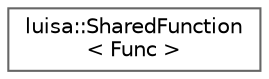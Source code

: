 digraph "类继承关系图"
{
 // LATEX_PDF_SIZE
  bgcolor="transparent";
  edge [fontname=Helvetica,fontsize=10,labelfontname=Helvetica,labelfontsize=10];
  node [fontname=Helvetica,fontsize=10,shape=box,height=0.2,width=0.4];
  rankdir="LR";
  Node0 [id="Node000000",label="luisa::SharedFunction\l\< Func \>",height=0.2,width=0.4,color="grey40", fillcolor="white", style="filled",URL="$classluisa_1_1_shared_function.html",tooltip=" "];
}

